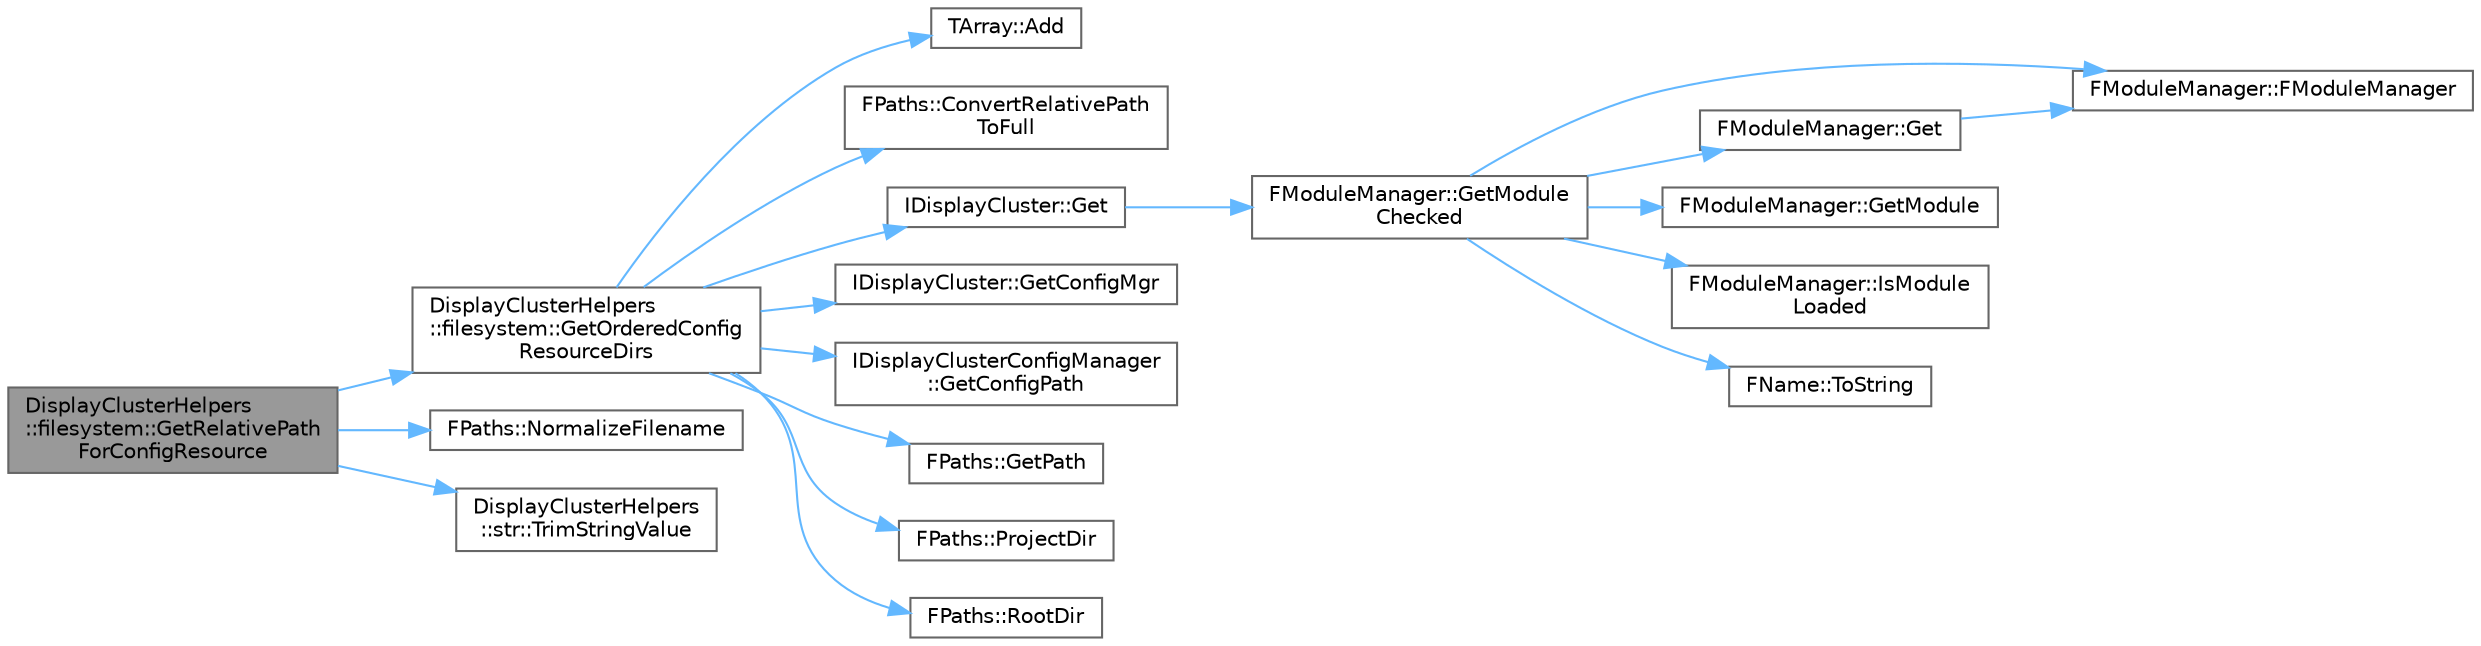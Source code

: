 digraph "DisplayClusterHelpers::filesystem::GetRelativePathForConfigResource"
{
 // INTERACTIVE_SVG=YES
 // LATEX_PDF_SIZE
  bgcolor="transparent";
  edge [fontname=Helvetica,fontsize=10,labelfontname=Helvetica,labelfontsize=10];
  node [fontname=Helvetica,fontsize=10,shape=box,height=0.2,width=0.4];
  rankdir="LR";
  Node1 [id="Node000001",label="DisplayClusterHelpers\l::filesystem::GetRelativePath\lForConfigResource",height=0.2,width=0.4,color="gray40", fillcolor="grey60", style="filled", fontcolor="black",tooltip="Getting the relative path to an external file."];
  Node1 -> Node2 [id="edge1_Node000001_Node000002",color="steelblue1",style="solid",tooltip=" "];
  Node2 [id="Node000002",label="DisplayClusterHelpers\l::filesystem::GetOrderedConfig\lResourceDirs",height=0.2,width=0.4,color="grey40", fillcolor="white", style="filled",URL="$d0/d2f/namespaceDisplayClusterHelpers_1_1filesystem.html#ad2328057731a9777f664eef7bb71b018",tooltip="Get ordered search base dirs for resources."];
  Node2 -> Node3 [id="edge2_Node000002_Node000003",color="steelblue1",style="solid",tooltip=" "];
  Node3 [id="Node000003",label="TArray::Add",height=0.2,width=0.4,color="grey40", fillcolor="white", style="filled",URL="$d4/d52/classTArray.html#a94f6bf2bef04382fc79010abad57d823",tooltip="Adds a new item to the end of the array, possibly reallocating the whole array to fit."];
  Node2 -> Node4 [id="edge3_Node000002_Node000004",color="steelblue1",style="solid",tooltip=" "];
  Node4 [id="Node000004",label="FPaths::ConvertRelativePath\lToFull",height=0.2,width=0.4,color="grey40", fillcolor="white", style="filled",URL="$df/d4c/classFPaths.html#aa3517b87b746c7de395191cabaae86a6",tooltip="Converts a relative path name to a fully qualified name relative to the process BaseDir()."];
  Node2 -> Node5 [id="edge4_Node000002_Node000005",color="steelblue1",style="solid",tooltip=" "];
  Node5 [id="Node000005",label="IDisplayCluster::Get",height=0.2,width=0.4,color="grey40", fillcolor="white", style="filled",URL="$d0/df1/classIDisplayCluster.html#a79d983d3b29fff99676d183bf17e2213",tooltip="Singleton-like access to this module's interface."];
  Node5 -> Node6 [id="edge5_Node000005_Node000006",color="steelblue1",style="solid",tooltip=" "];
  Node6 [id="Node000006",label="FModuleManager::GetModule\lChecked",height=0.2,width=0.4,color="grey40", fillcolor="white", style="filled",URL="$dd/dbe/classFModuleManager.html#ad6b07e263e8862f6f71891440a632208",tooltip="Gets a module by name, checking to ensure it exists."];
  Node6 -> Node7 [id="edge6_Node000006_Node000007",color="steelblue1",style="solid",tooltip=" "];
  Node7 [id="Node000007",label="FModuleManager::FModuleManager",height=0.2,width=0.4,color="grey40", fillcolor="white", style="filled",URL="$dd/dbe/classFModuleManager.html#a67c83926cfb9bc1f1aafd4cc37580edc",tooltip="Hidden constructor."];
  Node6 -> Node8 [id="edge7_Node000006_Node000008",color="steelblue1",style="solid",tooltip=" "];
  Node8 [id="Node000008",label="FModuleManager::Get",height=0.2,width=0.4,color="grey40", fillcolor="white", style="filled",URL="$dd/dbe/classFModuleManager.html#a4035f1cd1c863f7efb0cac6fef1e0706",tooltip="Gets the singleton instance of the module manager."];
  Node8 -> Node7 [id="edge8_Node000008_Node000007",color="steelblue1",style="solid",tooltip=" "];
  Node6 -> Node9 [id="edge9_Node000006_Node000009",color="steelblue1",style="solid",tooltip=" "];
  Node9 [id="Node000009",label="FModuleManager::GetModule",height=0.2,width=0.4,color="grey40", fillcolor="white", style="filled",URL="$dd/dbe/classFModuleManager.html#a43b47356087afe6f21078b5be0ddf153",tooltip="Gets the specified module."];
  Node6 -> Node10 [id="edge10_Node000006_Node000010",color="steelblue1",style="solid",tooltip=" "];
  Node10 [id="Node000010",label="FModuleManager::IsModule\lLoaded",height=0.2,width=0.4,color="grey40", fillcolor="white", style="filled",URL="$dd/dbe/classFModuleManager.html#a30117d30d580add31cf1c0f3bfaf952f",tooltip="Checks whether the specified module is currently loaded."];
  Node6 -> Node11 [id="edge11_Node000006_Node000011",color="steelblue1",style="solid",tooltip=" "];
  Node11 [id="Node000011",label="FName::ToString",height=0.2,width=0.4,color="grey40", fillcolor="white", style="filled",URL="$d0/d53/classFName.html#aa1dc865b721f80e46e8d67993a24bb9e",tooltip="Converts an FName to a readable format."];
  Node2 -> Node12 [id="edge12_Node000002_Node000012",color="steelblue1",style="solid",tooltip=" "];
  Node12 [id="Node000012",label="IDisplayCluster::GetConfigMgr",height=0.2,width=0.4,color="grey40", fillcolor="white", style="filled",URL="$d0/df1/classIDisplayCluster.html#afb439c9b40b8780178ce12a5463c8c22",tooltip="Access to the config manager."];
  Node2 -> Node13 [id="edge13_Node000002_Node000013",color="steelblue1",style="solid",tooltip=" "];
  Node13 [id="Node000013",label="IDisplayClusterConfigManager\l::GetConfigPath",height=0.2,width=0.4,color="grey40", fillcolor="white", style="filled",URL="$d8/d53/classIDisplayClusterConfigManager.html#a6b8f55fd8bfda6625456f73e28087874",tooltip=" "];
  Node2 -> Node14 [id="edge14_Node000002_Node000014",color="steelblue1",style="solid",tooltip=" "];
  Node14 [id="Node000014",label="FPaths::GetPath",height=0.2,width=0.4,color="grey40", fillcolor="white", style="filled",URL="$df/d4c/classFPaths.html#a51273c80e624e399f22169d5453f89b0",tooltip=" "];
  Node2 -> Node15 [id="edge15_Node000002_Node000015",color="steelblue1",style="solid",tooltip=" "];
  Node15 [id="Node000015",label="FPaths::ProjectDir",height=0.2,width=0.4,color="grey40", fillcolor="white", style="filled",URL="$df/d4c/classFPaths.html#ad608a0b0c428ee268511e787a93c8486",tooltip="Returns the base directory of the current project by looking at FApp::GetProjectName()."];
  Node2 -> Node16 [id="edge16_Node000002_Node000016",color="steelblue1",style="solid",tooltip=" "];
  Node16 [id="Node000016",label="FPaths::RootDir",height=0.2,width=0.4,color="grey40", fillcolor="white", style="filled",URL="$df/d4c/classFPaths.html#aad27ecdc949ed87491994c8c6a2a1323",tooltip="Returns the root directory of the engine directory tree."];
  Node1 -> Node17 [id="edge17_Node000001_Node000017",color="steelblue1",style="solid",tooltip=" "];
  Node17 [id="Node000017",label="FPaths::NormalizeFilename",height=0.2,width=0.4,color="grey40", fillcolor="white", style="filled",URL="$df/d4c/classFPaths.html#a8c6d5d8202cf82ed1a19183ca0973f8f",tooltip="Convert all / and \\ to TEXT(\"/\")"];
  Node1 -> Node18 [id="edge18_Node000001_Node000018",color="steelblue1",style="solid",tooltip=" "];
  Node18 [id="Node000018",label="DisplayClusterHelpers\l::str::TrimStringValue",height=0.2,width=0.4,color="grey40", fillcolor="white", style="filled",URL="$df/de2/namespaceDisplayClusterHelpers_1_1str.html#aa74f31b4252bca1f4bb6693b27b833c8",tooltip=" "];
}
